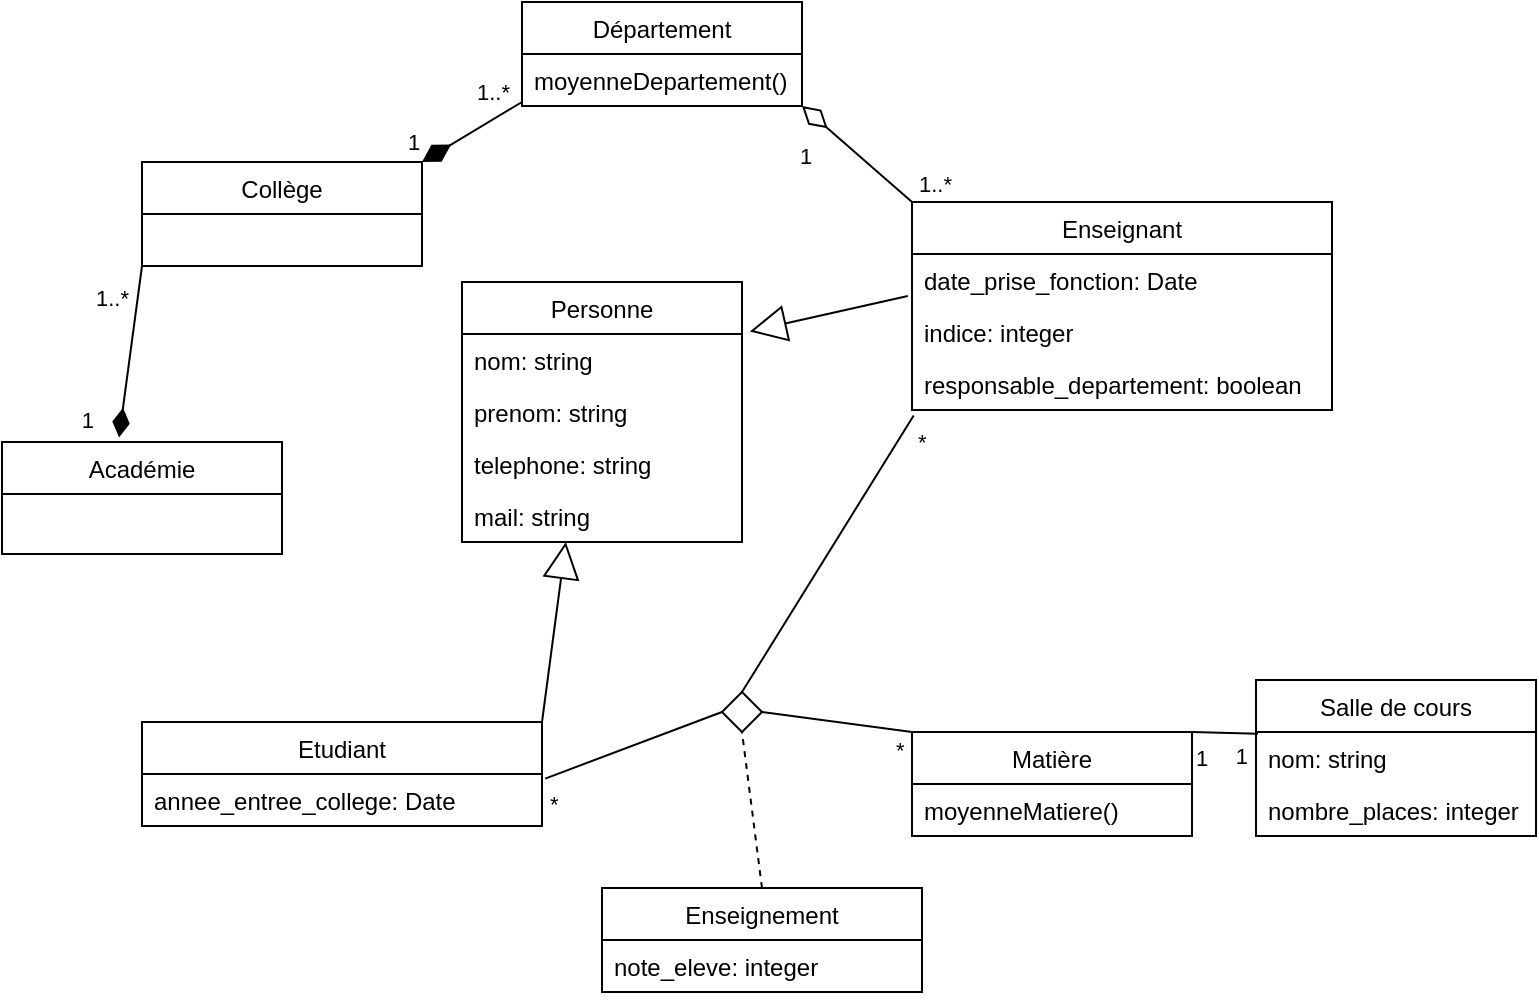 <mxfile version="15.5.6" type="github">
  <diagram id="G17Qcf3dSnOgZR3vg_Ft" name="Page-1">
    <mxGraphModel dx="812" dy="547" grid="1" gridSize="10" guides="1" tooltips="1" connect="1" arrows="1" fold="1" page="1" pageScale="1" pageWidth="827" pageHeight="1169" math="0" shadow="0">
      <root>
        <mxCell id="0" />
        <mxCell id="1" parent="0" />
        <mxCell id="dhpliQUnUtE1ZKGSkYKM-1" value="Collège" style="swimlane;fontStyle=0;childLayout=stackLayout;horizontal=1;startSize=26;fillColor=none;horizontalStack=0;resizeParent=1;resizeParentMax=0;resizeLast=0;collapsible=1;marginBottom=0;" vertex="1" parent="1">
          <mxGeometry x="90" y="260" width="140" height="52" as="geometry" />
        </mxCell>
        <mxCell id="dhpliQUnUtE1ZKGSkYKM-5" value="Département" style="swimlane;fontStyle=0;childLayout=stackLayout;horizontal=1;startSize=26;fillColor=none;horizontalStack=0;resizeParent=1;resizeParentMax=0;resizeLast=0;collapsible=1;marginBottom=0;" vertex="1" parent="1">
          <mxGeometry x="280" y="180" width="140" height="52" as="geometry" />
        </mxCell>
        <mxCell id="dhpliQUnUtE1ZKGSkYKM-72" value="moyenneDepartement()" style="text;strokeColor=none;fillColor=none;align=left;verticalAlign=top;spacingLeft=4;spacingRight=4;overflow=hidden;rotatable=0;points=[[0,0.5],[1,0.5]];portConstraint=eastwest;" vertex="1" parent="dhpliQUnUtE1ZKGSkYKM-5">
          <mxGeometry y="26" width="140" height="26" as="geometry" />
        </mxCell>
        <mxCell id="dhpliQUnUtE1ZKGSkYKM-9" value="Enseignant" style="swimlane;fontStyle=0;childLayout=stackLayout;horizontal=1;startSize=26;fillColor=none;horizontalStack=0;resizeParent=1;resizeParentMax=0;resizeLast=0;collapsible=1;marginBottom=0;" vertex="1" parent="1">
          <mxGeometry x="475" y="280" width="210" height="104" as="geometry" />
        </mxCell>
        <mxCell id="dhpliQUnUtE1ZKGSkYKM-14" value="date_prise_fonction: Date" style="text;strokeColor=none;fillColor=none;align=left;verticalAlign=top;spacingLeft=4;spacingRight=4;overflow=hidden;rotatable=0;points=[[0,0.5],[1,0.5]];portConstraint=eastwest;" vertex="1" parent="dhpliQUnUtE1ZKGSkYKM-9">
          <mxGeometry y="26" width="210" height="26" as="geometry" />
        </mxCell>
        <mxCell id="dhpliQUnUtE1ZKGSkYKM-54" value="indice: integer" style="text;strokeColor=none;fillColor=none;align=left;verticalAlign=top;spacingLeft=4;spacingRight=4;overflow=hidden;rotatable=0;points=[[0,0.5],[1,0.5]];portConstraint=eastwest;" vertex="1" parent="dhpliQUnUtE1ZKGSkYKM-9">
          <mxGeometry y="52" width="210" height="26" as="geometry" />
        </mxCell>
        <mxCell id="dhpliQUnUtE1ZKGSkYKM-15" value="responsable_departement: boolean" style="text;strokeColor=none;fillColor=none;align=left;verticalAlign=top;spacingLeft=4;spacingRight=4;overflow=hidden;rotatable=0;points=[[0,0.5],[1,0.5]];portConstraint=eastwest;" vertex="1" parent="dhpliQUnUtE1ZKGSkYKM-9">
          <mxGeometry y="78" width="210" height="26" as="geometry" />
        </mxCell>
        <mxCell id="dhpliQUnUtE1ZKGSkYKM-16" value="Etudiant" style="swimlane;fontStyle=0;childLayout=stackLayout;horizontal=1;startSize=26;fillColor=none;horizontalStack=0;resizeParent=1;resizeParentMax=0;resizeLast=0;collapsible=1;marginBottom=0;" vertex="1" parent="1">
          <mxGeometry x="90" y="540" width="200" height="52" as="geometry" />
        </mxCell>
        <mxCell id="dhpliQUnUtE1ZKGSkYKM-20" value="annee_entree_college: Date" style="text;strokeColor=none;fillColor=none;align=left;verticalAlign=top;spacingLeft=4;spacingRight=4;overflow=hidden;rotatable=0;points=[[0,0.5],[1,0.5]];portConstraint=eastwest;" vertex="1" parent="dhpliQUnUtE1ZKGSkYKM-16">
          <mxGeometry y="26" width="200" height="26" as="geometry" />
        </mxCell>
        <mxCell id="dhpliQUnUtE1ZKGSkYKM-22" value="Matière" style="swimlane;fontStyle=0;childLayout=stackLayout;horizontal=1;startSize=26;fillColor=none;horizontalStack=0;resizeParent=1;resizeParentMax=0;resizeLast=0;collapsible=1;marginBottom=0;" vertex="1" parent="1">
          <mxGeometry x="475" y="545" width="140" height="52" as="geometry" />
        </mxCell>
        <mxCell id="dhpliQUnUtE1ZKGSkYKM-23" value="moyenneMatiere()" style="text;strokeColor=none;fillColor=none;align=left;verticalAlign=top;spacingLeft=4;spacingRight=4;overflow=hidden;rotatable=0;points=[[0,0.5],[1,0.5]];portConstraint=eastwest;" vertex="1" parent="dhpliQUnUtE1ZKGSkYKM-22">
          <mxGeometry y="26" width="140" height="26" as="geometry" />
        </mxCell>
        <mxCell id="dhpliQUnUtE1ZKGSkYKM-26" value="Salle de cours" style="swimlane;fontStyle=0;childLayout=stackLayout;horizontal=1;startSize=26;fillColor=none;horizontalStack=0;resizeParent=1;resizeParentMax=0;resizeLast=0;collapsible=1;marginBottom=0;" vertex="1" parent="1">
          <mxGeometry x="647" y="519" width="140" height="78" as="geometry" />
        </mxCell>
        <mxCell id="dhpliQUnUtE1ZKGSkYKM-27" value="nom: string" style="text;strokeColor=none;fillColor=none;align=left;verticalAlign=top;spacingLeft=4;spacingRight=4;overflow=hidden;rotatable=0;points=[[0,0.5],[1,0.5]];portConstraint=eastwest;" vertex="1" parent="dhpliQUnUtE1ZKGSkYKM-26">
          <mxGeometry y="26" width="140" height="26" as="geometry" />
        </mxCell>
        <mxCell id="dhpliQUnUtE1ZKGSkYKM-28" value="nombre_places: integer" style="text;strokeColor=none;fillColor=none;align=left;verticalAlign=top;spacingLeft=4;spacingRight=4;overflow=hidden;rotatable=0;points=[[0,0.5],[1,0.5]];portConstraint=eastwest;" vertex="1" parent="dhpliQUnUtE1ZKGSkYKM-26">
          <mxGeometry y="52" width="140" height="26" as="geometry" />
        </mxCell>
        <mxCell id="dhpliQUnUtE1ZKGSkYKM-35" value="Personne" style="swimlane;fontStyle=0;childLayout=stackLayout;horizontal=1;startSize=26;fillColor=none;horizontalStack=0;resizeParent=1;resizeParentMax=0;resizeLast=0;collapsible=1;marginBottom=0;" vertex="1" parent="1">
          <mxGeometry x="250" y="320" width="140" height="130" as="geometry" />
        </mxCell>
        <mxCell id="dhpliQUnUtE1ZKGSkYKM-36" value="nom: string" style="text;strokeColor=none;fillColor=none;align=left;verticalAlign=top;spacingLeft=4;spacingRight=4;overflow=hidden;rotatable=0;points=[[0,0.5],[1,0.5]];portConstraint=eastwest;" vertex="1" parent="dhpliQUnUtE1ZKGSkYKM-35">
          <mxGeometry y="26" width="140" height="26" as="geometry" />
        </mxCell>
        <mxCell id="dhpliQUnUtE1ZKGSkYKM-37" value="prenom: string" style="text;strokeColor=none;fillColor=none;align=left;verticalAlign=top;spacingLeft=4;spacingRight=4;overflow=hidden;rotatable=0;points=[[0,0.5],[1,0.5]];portConstraint=eastwest;" vertex="1" parent="dhpliQUnUtE1ZKGSkYKM-35">
          <mxGeometry y="52" width="140" height="26" as="geometry" />
        </mxCell>
        <mxCell id="dhpliQUnUtE1ZKGSkYKM-38" value="telephone: string" style="text;strokeColor=none;fillColor=none;align=left;verticalAlign=top;spacingLeft=4;spacingRight=4;overflow=hidden;rotatable=0;points=[[0,0.5],[1,0.5]];portConstraint=eastwest;" vertex="1" parent="dhpliQUnUtE1ZKGSkYKM-35">
          <mxGeometry y="78" width="140" height="26" as="geometry" />
        </mxCell>
        <mxCell id="dhpliQUnUtE1ZKGSkYKM-39" value="mail: string" style="text;strokeColor=none;fillColor=none;align=left;verticalAlign=top;spacingLeft=4;spacingRight=4;overflow=hidden;rotatable=0;points=[[0,0.5],[1,0.5]];portConstraint=eastwest;" vertex="1" parent="dhpliQUnUtE1ZKGSkYKM-35">
          <mxGeometry y="104" width="140" height="26" as="geometry" />
        </mxCell>
        <mxCell id="dhpliQUnUtE1ZKGSkYKM-40" value="" style="endArrow=block;endSize=16;endFill=0;html=1;rounded=0;entryX=0.371;entryY=1;entryDx=0;entryDy=0;entryPerimeter=0;exitX=1;exitY=0;exitDx=0;exitDy=0;" edge="1" parent="1" source="dhpliQUnUtE1ZKGSkYKM-16" target="dhpliQUnUtE1ZKGSkYKM-39">
          <mxGeometry width="160" relative="1" as="geometry">
            <mxPoint x="290" y="490" as="sourcePoint" />
            <mxPoint x="450" y="490" as="targetPoint" />
          </mxGeometry>
        </mxCell>
        <mxCell id="dhpliQUnUtE1ZKGSkYKM-41" value="" style="endArrow=block;endSize=16;endFill=0;html=1;rounded=0;entryX=1.028;entryY=-0.048;entryDx=0;entryDy=0;entryPerimeter=0;exitX=-0.01;exitY=0.808;exitDx=0;exitDy=0;exitPerimeter=0;" edge="1" parent="1" source="dhpliQUnUtE1ZKGSkYKM-14" target="dhpliQUnUtE1ZKGSkYKM-36">
          <mxGeometry width="160" relative="1" as="geometry">
            <mxPoint x="400" y="506" as="sourcePoint" />
            <mxPoint x="408.94" y="460" as="targetPoint" />
          </mxGeometry>
        </mxCell>
        <mxCell id="dhpliQUnUtE1ZKGSkYKM-44" value="" style="endArrow=none;html=1;endSize=12;startArrow=diamondThin;startSize=14;startFill=1;rounded=0;exitX=1;exitY=0;exitDx=0;exitDy=0;endFill=0;" edge="1" parent="1" source="dhpliQUnUtE1ZKGSkYKM-1">
          <mxGeometry relative="1" as="geometry">
            <mxPoint x="270" y="350" as="sourcePoint" />
            <mxPoint x="280" y="230" as="targetPoint" />
          </mxGeometry>
        </mxCell>
        <mxCell id="dhpliQUnUtE1ZKGSkYKM-45" value="1" style="edgeLabel;resizable=0;html=1;align=left;verticalAlign=top;" connectable="0" vertex="1" parent="dhpliQUnUtE1ZKGSkYKM-44">
          <mxGeometry x="-1" relative="1" as="geometry">
            <mxPoint x="-9" y="-23" as="offset" />
          </mxGeometry>
        </mxCell>
        <mxCell id="dhpliQUnUtE1ZKGSkYKM-46" value="1..*" style="edgeLabel;resizable=0;html=1;align=right;verticalAlign=top;" connectable="0" vertex="1" parent="dhpliQUnUtE1ZKGSkYKM-44">
          <mxGeometry x="1" relative="1" as="geometry">
            <mxPoint x="-6" y="-18" as="offset" />
          </mxGeometry>
        </mxCell>
        <mxCell id="dhpliQUnUtE1ZKGSkYKM-47" value="Académie" style="swimlane;fontStyle=0;childLayout=stackLayout;horizontal=1;startSize=26;fillColor=none;horizontalStack=0;resizeParent=1;resizeParentMax=0;resizeLast=0;collapsible=1;marginBottom=0;" vertex="1" parent="1">
          <mxGeometry x="20" y="400" width="140" height="56" as="geometry" />
        </mxCell>
        <mxCell id="dhpliQUnUtE1ZKGSkYKM-51" value="" style="endArrow=diamondThin;html=1;endSize=12;startArrow=none;startSize=14;startFill=0;rounded=0;entryX=0.418;entryY=-0.041;entryDx=0;entryDy=0;endFill=1;exitX=0;exitY=1;exitDx=0;exitDy=0;entryPerimeter=0;" edge="1" parent="1" source="dhpliQUnUtE1ZKGSkYKM-1" target="dhpliQUnUtE1ZKGSkYKM-47">
          <mxGeometry relative="1" as="geometry">
            <mxPoint x="200" y="310" as="sourcePoint" />
            <mxPoint x="360" y="310" as="targetPoint" />
          </mxGeometry>
        </mxCell>
        <mxCell id="dhpliQUnUtE1ZKGSkYKM-52" value="1..*" style="edgeLabel;resizable=0;html=1;align=left;verticalAlign=top;" connectable="0" vertex="1" parent="dhpliQUnUtE1ZKGSkYKM-51">
          <mxGeometry x="-1" relative="1" as="geometry">
            <mxPoint x="-25" y="3" as="offset" />
          </mxGeometry>
        </mxCell>
        <mxCell id="dhpliQUnUtE1ZKGSkYKM-53" value="1" style="edgeLabel;resizable=0;html=1;align=right;verticalAlign=top;" connectable="0" vertex="1" parent="dhpliQUnUtE1ZKGSkYKM-51">
          <mxGeometry x="1" relative="1" as="geometry">
            <mxPoint x="-12" y="-22" as="offset" />
          </mxGeometry>
        </mxCell>
        <mxCell id="dhpliQUnUtE1ZKGSkYKM-55" value="" style="endArrow=none;html=1;endSize=12;startArrow=diamondThin;startSize=14;startFill=0;rounded=0;exitX=1;exitY=1;exitDx=0;exitDy=0;entryX=0;entryY=0;entryDx=0;entryDy=0;endFill=0;" edge="1" parent="1" source="dhpliQUnUtE1ZKGSkYKM-5" target="dhpliQUnUtE1ZKGSkYKM-9">
          <mxGeometry relative="1" as="geometry">
            <mxPoint x="500" y="480" as="sourcePoint" />
            <mxPoint x="660" y="480" as="targetPoint" />
          </mxGeometry>
        </mxCell>
        <mxCell id="dhpliQUnUtE1ZKGSkYKM-56" value="1" style="edgeLabel;resizable=0;html=1;align=left;verticalAlign=top;" connectable="0" vertex="1" parent="dhpliQUnUtE1ZKGSkYKM-55">
          <mxGeometry x="-1" relative="1" as="geometry">
            <mxPoint x="-3" y="12" as="offset" />
          </mxGeometry>
        </mxCell>
        <mxCell id="dhpliQUnUtE1ZKGSkYKM-57" value="1..*" style="edgeLabel;resizable=0;html=1;align=right;verticalAlign=top;" connectable="0" vertex="1" parent="dhpliQUnUtE1ZKGSkYKM-55">
          <mxGeometry x="1" relative="1" as="geometry">
            <mxPoint x="20" y="-22" as="offset" />
          </mxGeometry>
        </mxCell>
        <mxCell id="dhpliQUnUtE1ZKGSkYKM-62" value="" style="rhombus;aspect=fixed;" vertex="1" parent="1">
          <mxGeometry x="380" y="525" width="20" height="20" as="geometry" />
        </mxCell>
        <mxCell id="dhpliQUnUtE1ZKGSkYKM-68" value="Enseignement" style="swimlane;fontStyle=0;align=center;verticalAlign=top;childLayout=stackLayout;horizontal=1;startSize=26;horizontalStack=0;resizeParent=1;resizeParentMax=0;resizeLast=0;collapsible=1;marginBottom=0;" vertex="1" parent="1">
          <mxGeometry x="320" y="623" width="160" height="52" as="geometry" />
        </mxCell>
        <mxCell id="dhpliQUnUtE1ZKGSkYKM-69" value="note_eleve: integer" style="text;strokeColor=none;fillColor=none;align=left;verticalAlign=top;spacingLeft=4;spacingRight=4;overflow=hidden;rotatable=0;points=[[0,0.5],[1,0.5]];portConstraint=eastwest;" vertex="1" parent="dhpliQUnUtE1ZKGSkYKM-68">
          <mxGeometry y="26" width="160" height="26" as="geometry" />
        </mxCell>
        <mxCell id="dhpliQUnUtE1ZKGSkYKM-73" value="" style="endArrow=none;html=1;endSize=12;startArrow=none;startSize=14;startFill=0;rounded=0;strokeWidth=1;exitX=0.5;exitY=0;exitDx=0;exitDy=0;endFill=0;dashed=1;entryX=0.5;entryY=1;entryDx=0;entryDy=0;" edge="1" parent="1" source="dhpliQUnUtE1ZKGSkYKM-68" target="dhpliQUnUtE1ZKGSkYKM-62">
          <mxGeometry relative="1" as="geometry">
            <mxPoint x="200" y="620" as="sourcePoint" />
            <mxPoint x="350" y="570" as="targetPoint" />
          </mxGeometry>
        </mxCell>
        <mxCell id="dhpliQUnUtE1ZKGSkYKM-77" value="" style="endArrow=none;html=1;endSize=12;startArrow=none;startSize=14;startFill=0;rounded=0;strokeWidth=1;exitX=1;exitY=0;exitDx=0;exitDy=0;endFill=0;entryX=0.007;entryY=0.032;entryDx=0;entryDy=0;entryPerimeter=0;" edge="1" parent="1" source="dhpliQUnUtE1ZKGSkYKM-22" target="dhpliQUnUtE1ZKGSkYKM-27">
          <mxGeometry relative="1" as="geometry">
            <mxPoint x="480" y="710" as="sourcePoint" />
            <mxPoint x="647" y="608" as="targetPoint" />
          </mxGeometry>
        </mxCell>
        <mxCell id="dhpliQUnUtE1ZKGSkYKM-78" value="1" style="edgeLabel;resizable=0;html=1;align=left;verticalAlign=top;" connectable="0" vertex="1" parent="dhpliQUnUtE1ZKGSkYKM-77">
          <mxGeometry x="-1" relative="1" as="geometry" />
        </mxCell>
        <mxCell id="dhpliQUnUtE1ZKGSkYKM-79" value="1" style="edgeLabel;resizable=0;html=1;align=right;verticalAlign=top;" connectable="0" vertex="1" parent="dhpliQUnUtE1ZKGSkYKM-77">
          <mxGeometry x="1" relative="1" as="geometry">
            <mxPoint x="-4" y="-2" as="offset" />
          </mxGeometry>
        </mxCell>
        <mxCell id="dhpliQUnUtE1ZKGSkYKM-83" value="" style="endArrow=none;html=1;endSize=12;startArrow=none;startSize=14;startFill=0;rounded=0;strokeWidth=1;exitX=1.008;exitY=0.088;exitDx=0;exitDy=0;exitPerimeter=0;entryX=0;entryY=0.5;entryDx=0;entryDy=0;endFill=0;" edge="1" parent="1" source="dhpliQUnUtE1ZKGSkYKM-20" target="dhpliQUnUtE1ZKGSkYKM-62">
          <mxGeometry relative="1" as="geometry">
            <mxPoint x="350" y="600" as="sourcePoint" />
            <mxPoint x="510" y="600" as="targetPoint" />
          </mxGeometry>
        </mxCell>
        <mxCell id="dhpliQUnUtE1ZKGSkYKM-84" value="*" style="edgeLabel;resizable=0;html=1;align=left;verticalAlign=top;" connectable="0" vertex="1" parent="dhpliQUnUtE1ZKGSkYKM-83">
          <mxGeometry x="-1" relative="1" as="geometry" />
        </mxCell>
        <mxCell id="dhpliQUnUtE1ZKGSkYKM-86" value="" style="endArrow=none;html=1;endSize=12;startArrow=none;startSize=14;startFill=0;rounded=0;strokeWidth=1;exitX=0.004;exitY=1.106;exitDx=0;exitDy=0;exitPerimeter=0;entryX=0.5;entryY=0;entryDx=0;entryDy=0;endFill=0;" edge="1" parent="1" source="dhpliQUnUtE1ZKGSkYKM-15" target="dhpliQUnUtE1ZKGSkYKM-62">
          <mxGeometry relative="1" as="geometry">
            <mxPoint x="410" y="520" as="sourcePoint" />
            <mxPoint x="570" y="520" as="targetPoint" />
          </mxGeometry>
        </mxCell>
        <mxCell id="dhpliQUnUtE1ZKGSkYKM-87" value="*" style="edgeLabel;resizable=0;html=1;align=left;verticalAlign=top;" connectable="0" vertex="1" parent="dhpliQUnUtE1ZKGSkYKM-86">
          <mxGeometry x="-1" relative="1" as="geometry" />
        </mxCell>
        <mxCell id="dhpliQUnUtE1ZKGSkYKM-89" value="" style="endArrow=none;html=1;endSize=12;startArrow=none;startSize=14;startFill=0;rounded=0;strokeWidth=1;exitX=0;exitY=0;exitDx=0;exitDy=0;entryX=1;entryY=0.5;entryDx=0;entryDy=0;endFill=0;" edge="1" parent="1" source="dhpliQUnUtE1ZKGSkYKM-22" target="dhpliQUnUtE1ZKGSkYKM-62">
          <mxGeometry relative="1" as="geometry">
            <mxPoint x="469" y="620" as="sourcePoint" />
            <mxPoint x="409" y="576" as="targetPoint" />
          </mxGeometry>
        </mxCell>
        <mxCell id="dhpliQUnUtE1ZKGSkYKM-90" value="*" style="edgeLabel;resizable=0;html=1;align=left;verticalAlign=top;" connectable="0" vertex="1" parent="dhpliQUnUtE1ZKGSkYKM-89">
          <mxGeometry x="-1" relative="1" as="geometry">
            <mxPoint x="-10" y="-4" as="offset" />
          </mxGeometry>
        </mxCell>
      </root>
    </mxGraphModel>
  </diagram>
</mxfile>
